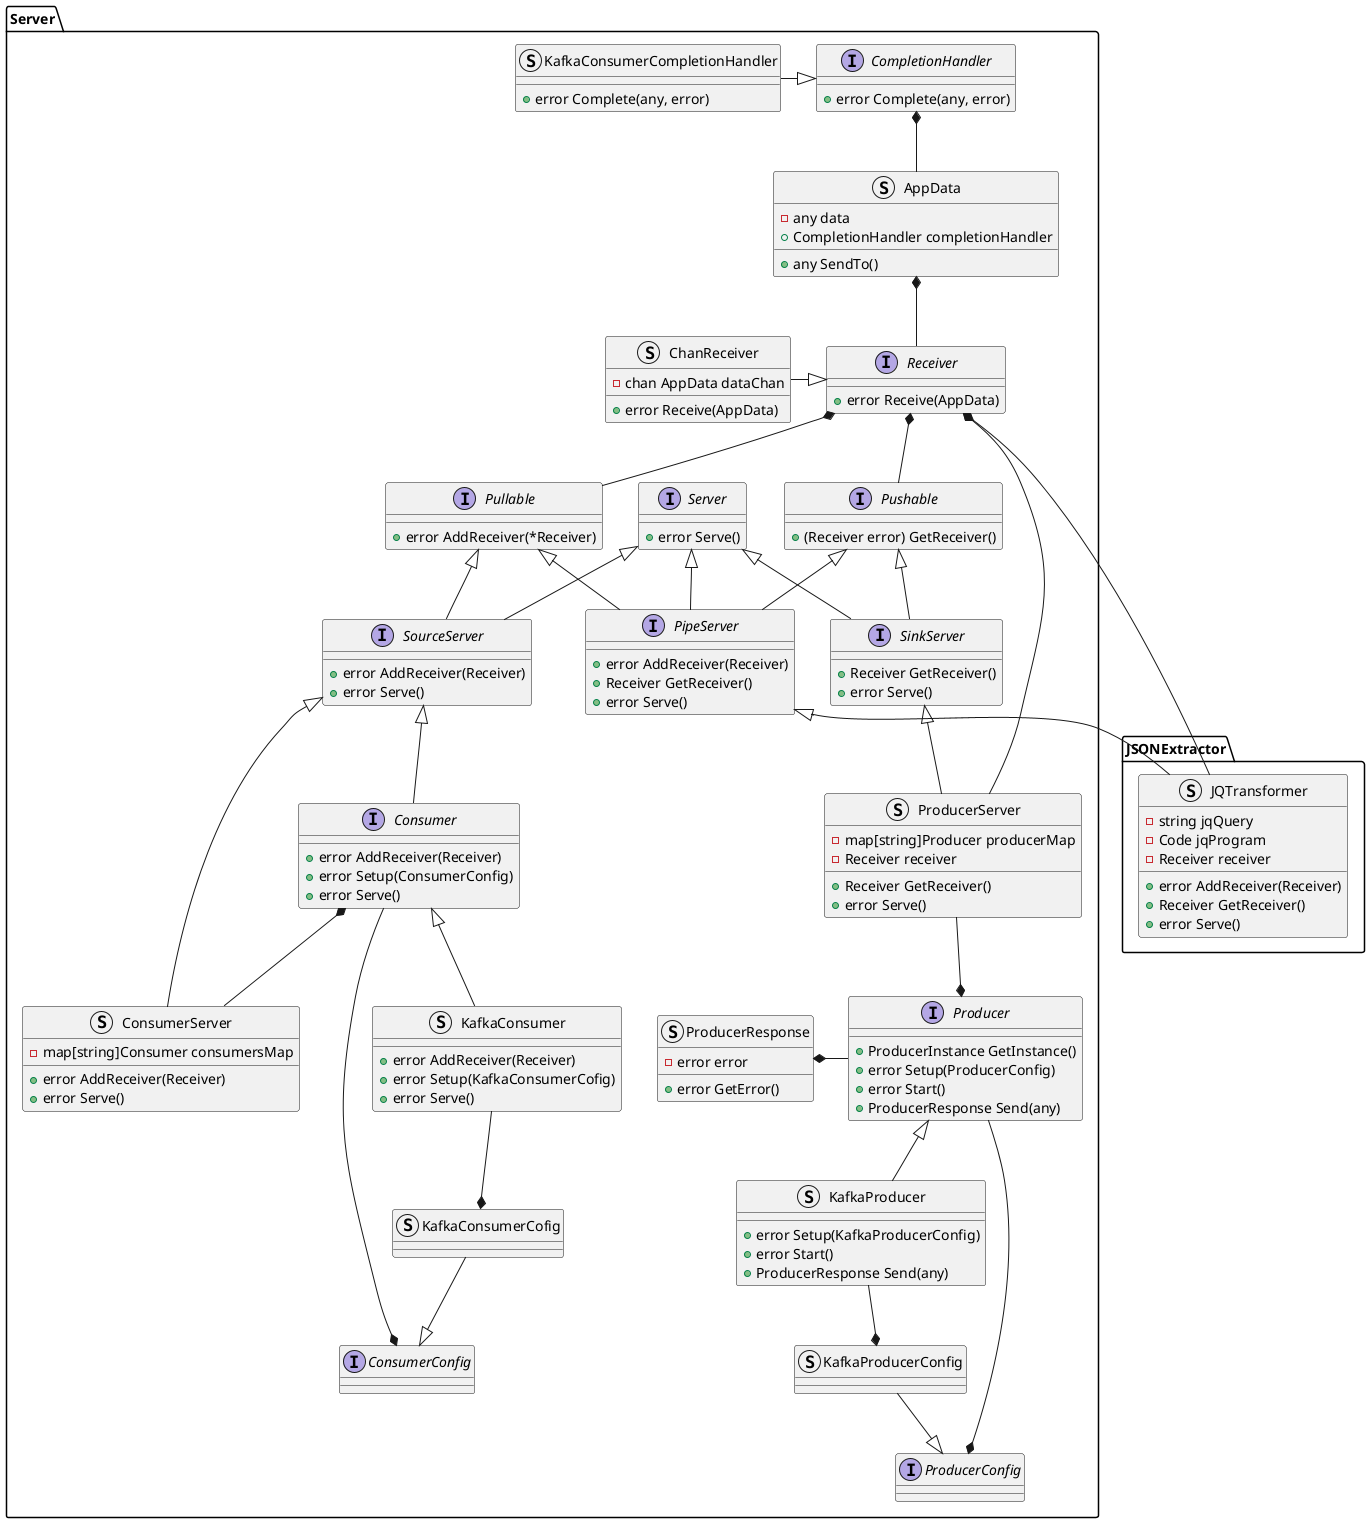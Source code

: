 @startuml
namespace JSONExtractor {
    struct JQTransformer {
        -string jqQuery
        -Code jqProgram
        -Receiver receiver
        +error AddReceiver(Receiver)
        +Receiver GetReceiver()
        +error Serve()
    }
}
namespace Server {
    interface CompletionHandler {
        +error Complete(any, error)
    }
    struct KafkaConsumerCompletionHandler {
        +error Complete(any, error)
    }
    struct AppData {
        -any data
        +CompletionHandler completionHandler
        +any SendTo()
    }
    interface Receiver {
        +error Receive(AppData)
    }
    struct ChanReceiver {
        -chan AppData dataChan
        +error Receive(AppData)
    }
    interface Server {
        +error Serve()
    }
    interface Pullable {
        +error AddReceiver(*Receiver)
    }
    interface Pushable {
        +(Receiver error) GetReceiver()
    }
    interface SourceServer {
        +error AddReceiver(Receiver)
        +error Serve()
    }
    interface SinkServer {
        +Receiver GetReceiver()
        +error Serve()
    }
    interface PipeServer {
        +error AddReceiver(Receiver)
        +Receiver GetReceiver()
        +error Serve()
    }
    struct ProducerResponse {
        -error error
        +error GetError()
    }
    interface Producer {
        +ProducerInstance GetInstance()
        +error Setup(ProducerConfig)
        +error Start()
        +ProducerResponse Send(any)
    }
    interface Consumer {
        +error AddReceiver(Receiver)
        +error Setup(ConsumerConfig)
        +error Serve()
    }
    struct KafkaConsumer {
        +error AddReceiver(Receiver)
        +error Setup(KafkaConsumerCofig)
        +error Serve()
    }
    struct KafkaProducer {
        +error Setup(KafkaProducerConfig)
        +error Start()
        +ProducerResponse Send(any)
    }
    struct ProducerServer {
        -map[string]Producer producerMap
        -Receiver receiver
        +Receiver GetReceiver()
        +error Serve()
    }
    struct ConsumerServer {
        -map[string]Consumer consumersMap
        +error AddReceiver(Receiver)
        +error Serve()
    }
    struct KafkaConsumerCofig
    struct KafkaProducerConfig
    interface ProducerConfig
    interface ConsumerConfig
}
Server.CompletionHandler *-- Server.AppData
Server.CompletionHandler <|-left- Server.KafkaConsumerCompletionHandler
Server.AppData *-- Server.Receiver
Server.Receiver *-- Server.Pullable
Server.Receiver *-- Server.Pushable
Server.Receiver <|-left- Server.ChanReceiver
Server.Server <|-- Server.SourceServer
Server.Pullable <|-- Server.SourceServer
Server.Server <|-- Server.SinkServer
Server.Pushable <|-- Server.SinkServer
Server.Pushable <|-- Server.PipeServer
Server.Pullable <|-- Server.PipeServer
Server.Server <|-- Server.PipeServer

Server.ProducerResponse *-right- Server.Producer
Server.Producer <|-- Server.KafkaProducer
Server.Consumer <|-- Server.KafkaConsumer
Server.Producer *-up- Server.ProducerServer
Server.SinkServer <|-- Server.ProducerServer
Server.Receiver *-- Server.ProducerServer
Server.SourceServer <|-left- Server.ConsumerServer
Server.Consumer *-- Server.ConsumerServer
Server.SourceServer <|-down- Server.Consumer

Server.KafkaConsumerCofig *-up- Server.KafkaConsumer
Server.KafkaProducerConfig *-up- Server.KafkaProducer

Server.PipeServer <|-- JSONExtractor.JQTransformer
Server.Receiver *-- JSONExtractor.JQTransformer

Server.ProducerConfig <|-up- Server.KafkaProducerConfig
Server.ConsumerConfig <|-up- Server.KafkaConsumerCofig

Server.ConsumerConfig *-- Server.Consumer
Server.ProducerConfig *-- Server.Producer
@enduml